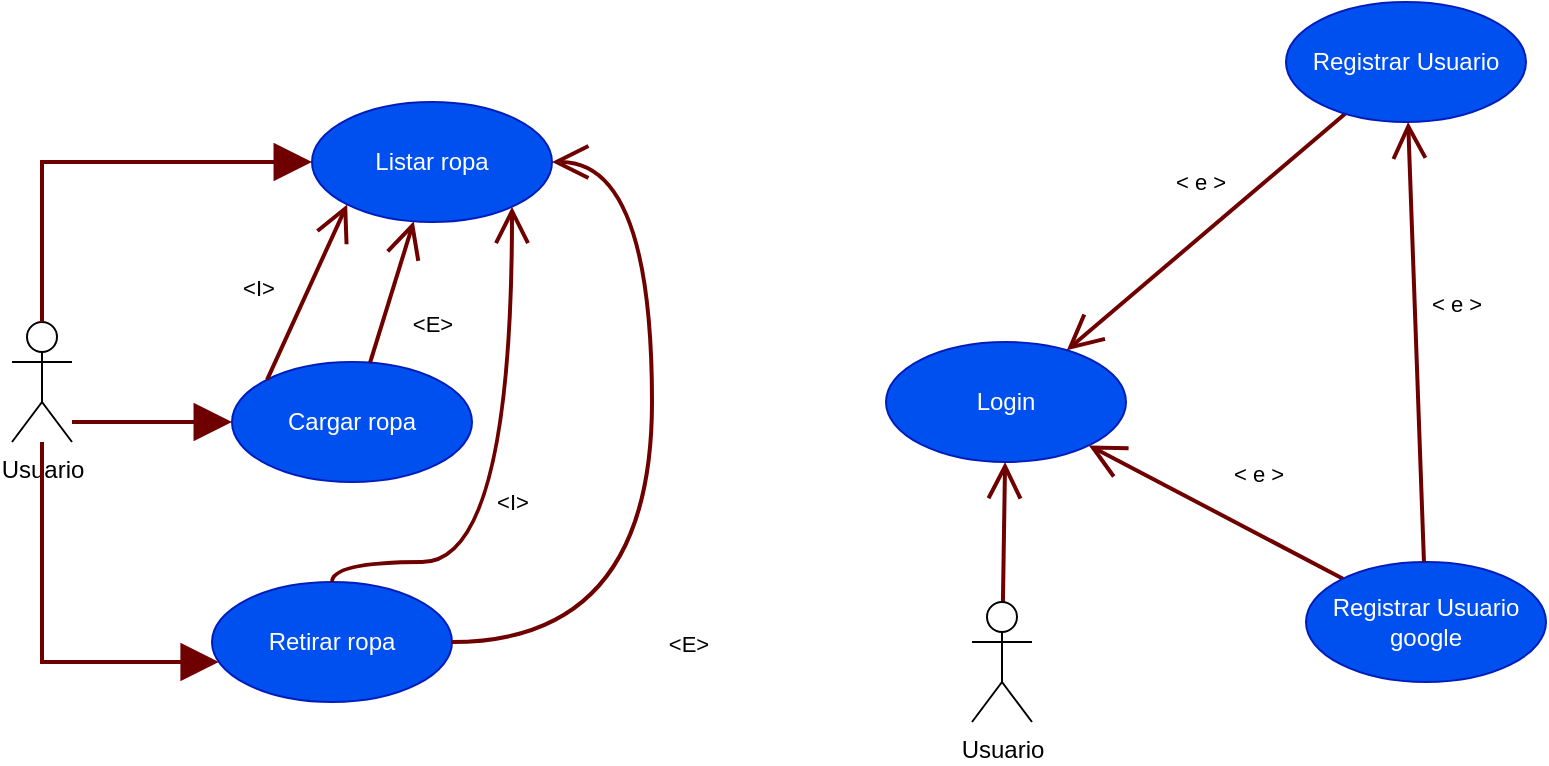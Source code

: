 <mxfile version="26.2.14">
  <diagram name="Página-1" id="ZXXmIpvo8f8X8aWkSZkP">
    <mxGraphModel dx="578" dy="301" grid="1" gridSize="10" guides="1" tooltips="1" connect="1" arrows="1" fold="1" page="1" pageScale="1" pageWidth="827" pageHeight="1169" math="0" shadow="0">
      <root>
        <mxCell id="0" />
        <mxCell id="1" parent="0" />
        <mxCell id="T08YNgTe2YQc-LEGNOYy-5" style="rounded=0;orthogonalLoop=1;jettySize=auto;html=1;strokeWidth=2;endArrow=open;endFill=0;endSize=14;fillColor=#a20025;strokeColor=#6F0000;" parent="1" source="T08YNgTe2YQc-LEGNOYy-1" target="T08YNgTe2YQc-LEGNOYy-2" edge="1">
          <mxGeometry relative="1" as="geometry" />
        </mxCell>
        <mxCell id="T08YNgTe2YQc-LEGNOYy-1" value="Usuario" style="shape=umlActor;verticalLabelPosition=bottom;verticalAlign=top;html=1;outlineConnect=0;" parent="1" vertex="1">
          <mxGeometry x="540" y="310" width="30" height="60" as="geometry" />
        </mxCell>
        <mxCell id="T08YNgTe2YQc-LEGNOYy-2" value="Login" style="ellipse;whiteSpace=wrap;html=1;fillColor=#0050ef;fontColor=#ffffff;strokeColor=#001DBC;" parent="1" vertex="1">
          <mxGeometry x="497" y="180" width="120" height="60" as="geometry" />
        </mxCell>
        <mxCell id="T08YNgTe2YQc-LEGNOYy-6" style="rounded=0;orthogonalLoop=1;jettySize=auto;html=1;strokeWidth=2;endArrow=open;endFill=0;endSize=14;fillColor=#a20025;strokeColor=#6F0000;" parent="1" source="T08YNgTe2YQc-LEGNOYy-3" target="T08YNgTe2YQc-LEGNOYy-2" edge="1">
          <mxGeometry relative="1" as="geometry" />
        </mxCell>
        <mxCell id="T08YNgTe2YQc-LEGNOYy-8" value="&amp;lt; e &amp;gt;" style="edgeLabel;html=1;align=center;verticalAlign=middle;resizable=0;points=[];" parent="T08YNgTe2YQc-LEGNOYy-6" vertex="1" connectable="0">
          <mxGeometry x="-0.247" y="-1" relative="1" as="geometry">
            <mxPoint x="-20" y="-10" as="offset" />
          </mxGeometry>
        </mxCell>
        <mxCell id="T08YNgTe2YQc-LEGNOYy-3" value="Registrar Usuario" style="ellipse;whiteSpace=wrap;html=1;fillColor=#0050ef;fontColor=#ffffff;strokeColor=#001DBC;" parent="1" vertex="1">
          <mxGeometry x="697" y="10" width="120" height="60" as="geometry" />
        </mxCell>
        <mxCell id="T08YNgTe2YQc-LEGNOYy-7" style="rounded=0;orthogonalLoop=1;jettySize=auto;html=1;strokeWidth=2;endArrow=open;endFill=0;endSize=14;fillColor=#a20025;strokeColor=#6F0000;" parent="1" source="T08YNgTe2YQc-LEGNOYy-4" target="T08YNgTe2YQc-LEGNOYy-2" edge="1">
          <mxGeometry relative="1" as="geometry" />
        </mxCell>
        <mxCell id="T08YNgTe2YQc-LEGNOYy-9" value="&amp;lt; e &amp;gt;" style="edgeLabel;html=1;align=center;verticalAlign=middle;resizable=0;points=[];" parent="T08YNgTe2YQc-LEGNOYy-7" vertex="1" connectable="0">
          <mxGeometry x="-0.012" relative="1" as="geometry">
            <mxPoint x="20" y="-20" as="offset" />
          </mxGeometry>
        </mxCell>
        <mxCell id="T08YNgTe2YQc-LEGNOYy-4" value="Registrar Usuario&lt;div&gt;google&lt;/div&gt;" style="ellipse;whiteSpace=wrap;html=1;fillColor=#0050ef;fontColor=#ffffff;strokeColor=#001DBC;" parent="1" vertex="1">
          <mxGeometry x="707" y="290" width="120" height="60" as="geometry" />
        </mxCell>
        <mxCell id="Qf4e3GnfrzGttYhVKHO3-1" style="rounded=0;orthogonalLoop=1;jettySize=auto;html=1;strokeWidth=2;endArrow=open;endFill=0;endSize=14;fillColor=#a20025;strokeColor=#6F0000;" edge="1" parent="1" source="T08YNgTe2YQc-LEGNOYy-4" target="T08YNgTe2YQc-LEGNOYy-3">
          <mxGeometry relative="1" as="geometry">
            <mxPoint x="736" y="308" as="sourcePoint" />
            <mxPoint x="608" y="242" as="targetPoint" />
          </mxGeometry>
        </mxCell>
        <mxCell id="Qf4e3GnfrzGttYhVKHO3-2" value="&amp;lt; e &amp;gt;" style="edgeLabel;html=1;align=center;verticalAlign=middle;resizable=0;points=[];" vertex="1" connectable="0" parent="Qf4e3GnfrzGttYhVKHO3-1">
          <mxGeometry x="-0.012" relative="1" as="geometry">
            <mxPoint x="20" y="-20" as="offset" />
          </mxGeometry>
        </mxCell>
        <mxCell id="Qf4e3GnfrzGttYhVKHO3-6" value="Usuario" style="shape=umlActor;verticalLabelPosition=bottom;verticalAlign=top;html=1;outlineConnect=0;" vertex="1" parent="1">
          <mxGeometry x="60" y="170" width="30" height="60" as="geometry" />
        </mxCell>
        <mxCell id="Qf4e3GnfrzGttYhVKHO3-7" value="Cargar ropa" style="ellipse;whiteSpace=wrap;html=1;fillColor=#0050ef;fontColor=#ffffff;strokeColor=#001DBC;" vertex="1" parent="1">
          <mxGeometry x="170" y="190" width="120" height="60" as="geometry" />
        </mxCell>
        <mxCell id="Qf4e3GnfrzGttYhVKHO3-9" value="Listar ropa" style="ellipse;whiteSpace=wrap;html=1;fillColor=#0050ef;fontColor=#ffffff;strokeColor=#001DBC;" vertex="1" parent="1">
          <mxGeometry x="210" y="60" width="120" height="60" as="geometry" />
        </mxCell>
        <mxCell id="Qf4e3GnfrzGttYhVKHO3-10" value="Retirar ropa" style="ellipse;whiteSpace=wrap;html=1;fillColor=#0050ef;fontColor=#ffffff;strokeColor=#001DBC;" vertex="1" parent="1">
          <mxGeometry x="160" y="300" width="120" height="60" as="geometry" />
        </mxCell>
        <mxCell id="Qf4e3GnfrzGttYhVKHO3-8" style="rounded=0;orthogonalLoop=1;jettySize=auto;html=1;strokeWidth=2;endArrow=block;endFill=1;endSize=14;fillColor=#a20025;strokeColor=#6F0000;edgeStyle=orthogonalEdgeStyle;" edge="1" parent="1" source="Qf4e3GnfrzGttYhVKHO3-6" target="Qf4e3GnfrzGttYhVKHO3-7">
          <mxGeometry relative="1" as="geometry">
            <mxPoint x="150" y="200" as="sourcePoint" />
            <mxPoint x="220" y="-190" as="targetPoint" />
            <Array as="points">
              <mxPoint x="110" y="220" />
              <mxPoint x="110" y="220" />
            </Array>
          </mxGeometry>
        </mxCell>
        <mxCell id="Qf4e3GnfrzGttYhVKHO3-13" style="rounded=0;orthogonalLoop=1;jettySize=auto;html=1;strokeWidth=2;endArrow=block;endFill=1;endSize=14;fillColor=#a20025;strokeColor=#6F0000;edgeStyle=orthogonalEdgeStyle;" edge="1" parent="1" source="Qf4e3GnfrzGttYhVKHO3-6" target="Qf4e3GnfrzGttYhVKHO3-10">
          <mxGeometry relative="1" as="geometry">
            <mxPoint x="312" y="225" as="sourcePoint" />
            <mxPoint x="428" y="135" as="targetPoint" />
            <Array as="points">
              <mxPoint x="75" y="340" />
            </Array>
          </mxGeometry>
        </mxCell>
        <mxCell id="Qf4e3GnfrzGttYhVKHO3-14" style="rounded=0;orthogonalLoop=1;jettySize=auto;html=1;strokeWidth=2;endArrow=none;endFill=0;endSize=14;fillColor=#a20025;strokeColor=#6F0000;exitX=1;exitY=0.5;exitDx=0;exitDy=0;entryX=1;entryY=0.5;entryDx=0;entryDy=0;edgeStyle=orthogonalEdgeStyle;curved=1;startArrow=open;startFill=0;startSize=14;" edge="1" parent="1" source="Qf4e3GnfrzGttYhVKHO3-9" target="Qf4e3GnfrzGttYhVKHO3-10">
          <mxGeometry relative="1" as="geometry">
            <mxPoint x="412" y="120.0" as="sourcePoint" />
            <mxPoint x="412" y="310.0" as="targetPoint" />
            <Array as="points">
              <mxPoint x="380" y="90" />
              <mxPoint x="380" y="330" />
            </Array>
          </mxGeometry>
        </mxCell>
        <mxCell id="Qf4e3GnfrzGttYhVKHO3-15" value="&amp;lt;E&amp;gt;" style="edgeLabel;html=1;align=center;verticalAlign=middle;resizable=0;points=[];" vertex="1" connectable="0" parent="Qf4e3GnfrzGttYhVKHO3-14">
          <mxGeometry x="0.438" y="-2" relative="1" as="geometry">
            <mxPoint x="20" y="10" as="offset" />
          </mxGeometry>
        </mxCell>
        <mxCell id="Qf4e3GnfrzGttYhVKHO3-17" style="rounded=0;orthogonalLoop=1;jettySize=auto;html=1;strokeWidth=2;endArrow=open;endFill=0;endSize=14;fillColor=#a20025;strokeColor=#6F0000;" edge="1" parent="1" source="Qf4e3GnfrzGttYhVKHO3-7" target="Qf4e3GnfrzGttYhVKHO3-9">
          <mxGeometry relative="1" as="geometry">
            <mxPoint x="100" y="210" as="sourcePoint" />
            <mxPoint x="220" y="210" as="targetPoint" />
          </mxGeometry>
        </mxCell>
        <mxCell id="Qf4e3GnfrzGttYhVKHO3-18" value="&amp;lt;E&amp;gt;" style="edgeLabel;html=1;align=center;verticalAlign=middle;resizable=0;points=[];" vertex="1" connectable="0" parent="Qf4e3GnfrzGttYhVKHO3-17">
          <mxGeometry x="-0.105" relative="1" as="geometry">
            <mxPoint x="21" y="12" as="offset" />
          </mxGeometry>
        </mxCell>
        <mxCell id="Qf4e3GnfrzGttYhVKHO3-19" style="rounded=0;orthogonalLoop=1;jettySize=auto;html=1;strokeWidth=2;endArrow=block;endFill=1;endSize=14;fillColor=#a20025;strokeColor=#6F0000;edgeStyle=orthogonalEdgeStyle;" edge="1" parent="1" source="Qf4e3GnfrzGttYhVKHO3-6" target="Qf4e3GnfrzGttYhVKHO3-9">
          <mxGeometry relative="1" as="geometry">
            <mxPoint x="100" y="212" as="sourcePoint" />
            <mxPoint x="221" y="224" as="targetPoint" />
            <Array as="points">
              <mxPoint x="75" y="90" />
            </Array>
          </mxGeometry>
        </mxCell>
        <mxCell id="Qf4e3GnfrzGttYhVKHO3-23" style="rounded=0;orthogonalLoop=1;jettySize=auto;html=1;strokeWidth=2;endArrow=none;endFill=0;endSize=14;fillColor=#a20025;strokeColor=#6F0000;startFill=0;startArrow=open;startSize=14;exitX=0;exitY=1;exitDx=0;exitDy=0;entryX=0;entryY=0;entryDx=0;entryDy=0;" edge="1" parent="1" source="Qf4e3GnfrzGttYhVKHO3-9" target="Qf4e3GnfrzGttYhVKHO3-7">
          <mxGeometry relative="1" as="geometry">
            <mxPoint x="260" y="119.16" as="sourcePoint" />
            <mxPoint x="260" y="190.0" as="targetPoint" />
            <Array as="points" />
          </mxGeometry>
        </mxCell>
        <mxCell id="Qf4e3GnfrzGttYhVKHO3-24" value="&amp;lt;I&amp;gt;" style="edgeLabel;html=1;align=center;verticalAlign=middle;resizable=0;points=[];" vertex="1" connectable="0" parent="Qf4e3GnfrzGttYhVKHO3-23">
          <mxGeometry x="0.438" y="-2" relative="1" as="geometry">
            <mxPoint x="-14" y="-20" as="offset" />
          </mxGeometry>
        </mxCell>
        <mxCell id="Qf4e3GnfrzGttYhVKHO3-25" style="rounded=0;orthogonalLoop=1;jettySize=auto;html=1;strokeWidth=2;endArrow=none;endFill=0;endSize=14;fillColor=#a20025;strokeColor=#6F0000;edgeStyle=orthogonalEdgeStyle;startFill=0;startArrow=open;startSize=14;elbow=vertical;curved=1;entryX=0.5;entryY=0;entryDx=0;entryDy=0;" edge="1" parent="1" source="Qf4e3GnfrzGttYhVKHO3-9" target="Qf4e3GnfrzGttYhVKHO3-10">
          <mxGeometry relative="1" as="geometry">
            <mxPoint x="280" y="130" as="sourcePoint" />
            <mxPoint x="310" y="330" as="targetPoint" />
            <Array as="points">
              <mxPoint x="310" y="290" />
              <mxPoint x="220" y="290" />
            </Array>
          </mxGeometry>
        </mxCell>
        <mxCell id="Qf4e3GnfrzGttYhVKHO3-26" value="&amp;lt;I&amp;gt;" style="edgeLabel;html=1;align=center;verticalAlign=middle;resizable=0;points=[];" vertex="1" connectable="0" parent="Qf4e3GnfrzGttYhVKHO3-25">
          <mxGeometry x="0.438" y="-2" relative="1" as="geometry">
            <mxPoint x="22" y="-28" as="offset" />
          </mxGeometry>
        </mxCell>
      </root>
    </mxGraphModel>
  </diagram>
</mxfile>
